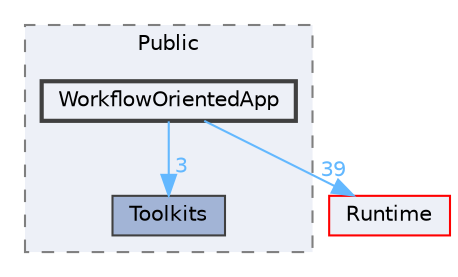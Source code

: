 digraph "WorkflowOrientedApp"
{
 // INTERACTIVE_SVG=YES
 // LATEX_PDF_SIZE
  bgcolor="transparent";
  edge [fontname=Helvetica,fontsize=10,labelfontname=Helvetica,labelfontsize=10];
  node [fontname=Helvetica,fontsize=10,shape=box,height=0.2,width=0.4];
  compound=true
  subgraph clusterdir_978a81d20f5a53c90067a06992956062 {
    graph [ bgcolor="#edf0f7", pencolor="grey50", label="Public", fontname=Helvetica,fontsize=10 style="filled,dashed", URL="dir_978a81d20f5a53c90067a06992956062.html",tooltip=""]
  dir_21a0abbbb2aa2fd726a01fe92c72933a [label="Toolkits", fillcolor="#a2b4d6", color="grey25", style="filled", URL="dir_21a0abbbb2aa2fd726a01fe92c72933a.html",tooltip=""];
  dir_3752550258a60a13d994fc8b20089368 [label="WorkflowOrientedApp", fillcolor="#edf0f7", color="grey25", style="filled,bold", URL="dir_3752550258a60a13d994fc8b20089368.html",tooltip=""];
  }
  dir_7536b172fbd480bfd146a1b1acd6856b [label="Runtime", fillcolor="#edf0f7", color="red", style="filled", URL="dir_7536b172fbd480bfd146a1b1acd6856b.html",tooltip=""];
  dir_3752550258a60a13d994fc8b20089368->dir_21a0abbbb2aa2fd726a01fe92c72933a [headlabel="3", labeldistance=1.5 headhref="dir_001295_001188.html" href="dir_001295_001188.html" color="steelblue1" fontcolor="steelblue1"];
  dir_3752550258a60a13d994fc8b20089368->dir_7536b172fbd480bfd146a1b1acd6856b [headlabel="39", labeldistance=1.5 headhref="dir_001295_000984.html" href="dir_001295_000984.html" color="steelblue1" fontcolor="steelblue1"];
}
